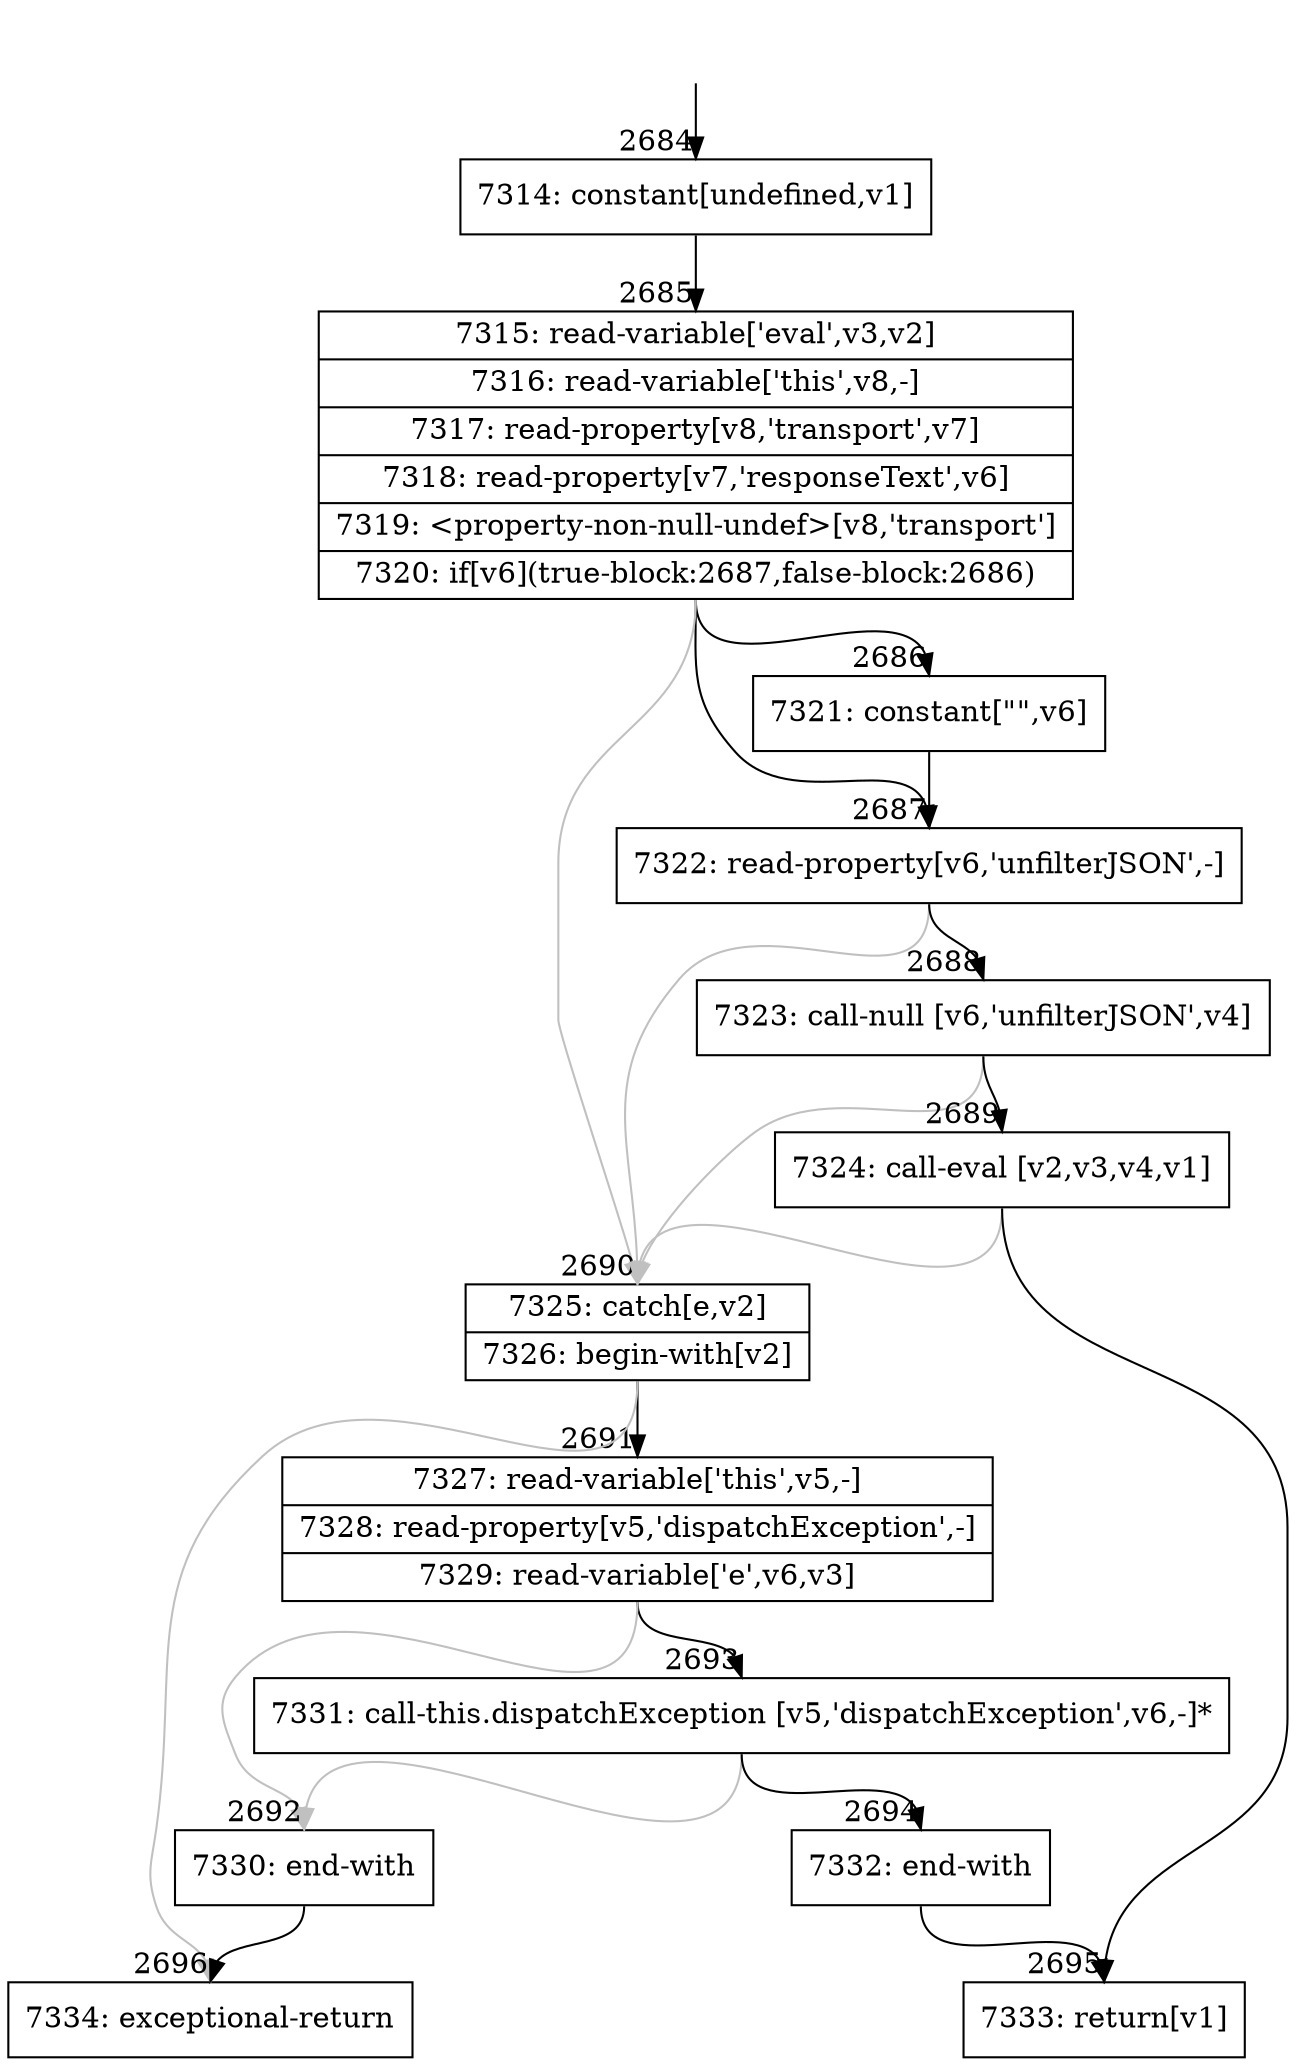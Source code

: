 digraph {
rankdir="TD"
BB_entry242[shape=none,label=""];
BB_entry242 -> BB2684 [tailport=s, headport=n, headlabel="    2684"]
BB2684 [shape=record label="{7314: constant[undefined,v1]}" ] 
BB2684 -> BB2685 [tailport=s, headport=n, headlabel="      2685"]
BB2685 [shape=record label="{7315: read-variable['eval',v3,v2]|7316: read-variable['this',v8,-]|7317: read-property[v8,'transport',v7]|7318: read-property[v7,'responseText',v6]|7319: \<property-non-null-undef\>[v8,'transport']|7320: if[v6](true-block:2687,false-block:2686)}" ] 
BB2685 -> BB2687 [tailport=s, headport=n, headlabel="      2687"]
BB2685 -> BB2686 [tailport=s, headport=n, headlabel="      2686"]
BB2685 -> BB2690 [tailport=s, headport=n, color=gray, headlabel="      2690"]
BB2686 [shape=record label="{7321: constant[\"\",v6]}" ] 
BB2686 -> BB2687 [tailport=s, headport=n]
BB2687 [shape=record label="{7322: read-property[v6,'unfilterJSON',-]}" ] 
BB2687 -> BB2688 [tailport=s, headport=n, headlabel="      2688"]
BB2687 -> BB2690 [tailport=s, headport=n, color=gray]
BB2688 [shape=record label="{7323: call-null [v6,'unfilterJSON',v4]}" ] 
BB2688 -> BB2689 [tailport=s, headport=n, headlabel="      2689"]
BB2688 -> BB2690 [tailport=s, headport=n, color=gray]
BB2689 [shape=record label="{7324: call-eval [v2,v3,v4,v1]}" ] 
BB2689 -> BB2695 [tailport=s, headport=n, headlabel="      2695"]
BB2689 -> BB2690 [tailport=s, headport=n, color=gray]
BB2690 [shape=record label="{7325: catch[e,v2]|7326: begin-with[v2]}" ] 
BB2690 -> BB2691 [tailport=s, headport=n, headlabel="      2691"]
BB2690 -> BB2696 [tailport=s, headport=n, color=gray, headlabel="      2696"]
BB2691 [shape=record label="{7327: read-variable['this',v5,-]|7328: read-property[v5,'dispatchException',-]|7329: read-variable['e',v6,v3]}" ] 
BB2691 -> BB2693 [tailport=s, headport=n, headlabel="      2693"]
BB2691 -> BB2692 [tailport=s, headport=n, color=gray, headlabel="      2692"]
BB2692 [shape=record label="{7330: end-with}" ] 
BB2692 -> BB2696 [tailport=s, headport=n]
BB2693 [shape=record label="{7331: call-this.dispatchException [v5,'dispatchException',v6,-]*}" ] 
BB2693 -> BB2694 [tailport=s, headport=n, headlabel="      2694"]
BB2693 -> BB2692 [tailport=s, headport=n, color=gray]
BB2694 [shape=record label="{7332: end-with}" ] 
BB2694 -> BB2695 [tailport=s, headport=n]
BB2695 [shape=record label="{7333: return[v1]}" ] 
BB2696 [shape=record label="{7334: exceptional-return}" ] 
//#$~ 1863
}
